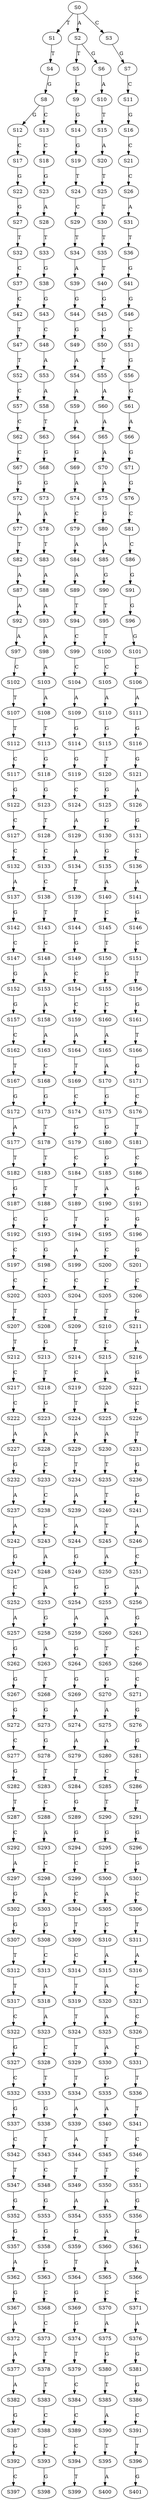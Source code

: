 strict digraph  {
	S0 -> S1 [ label = T ];
	S0 -> S2 [ label = A ];
	S0 -> S3 [ label = C ];
	S1 -> S4 [ label = T ];
	S2 -> S5 [ label = T ];
	S2 -> S6 [ label = G ];
	S3 -> S7 [ label = G ];
	S4 -> S8 [ label = G ];
	S5 -> S9 [ label = G ];
	S6 -> S10 [ label = A ];
	S7 -> S11 [ label = C ];
	S8 -> S12 [ label = G ];
	S8 -> S13 [ label = C ];
	S9 -> S14 [ label = G ];
	S10 -> S15 [ label = T ];
	S11 -> S16 [ label = G ];
	S12 -> S17 [ label = C ];
	S13 -> S18 [ label = C ];
	S14 -> S19 [ label = G ];
	S15 -> S20 [ label = A ];
	S16 -> S21 [ label = C ];
	S17 -> S22 [ label = G ];
	S18 -> S23 [ label = G ];
	S19 -> S24 [ label = T ];
	S20 -> S25 [ label = T ];
	S21 -> S26 [ label = C ];
	S22 -> S27 [ label = G ];
	S23 -> S28 [ label = A ];
	S24 -> S29 [ label = C ];
	S25 -> S30 [ label = T ];
	S26 -> S31 [ label = A ];
	S27 -> S32 [ label = T ];
	S28 -> S33 [ label = T ];
	S29 -> S34 [ label = T ];
	S30 -> S35 [ label = T ];
	S31 -> S36 [ label = T ];
	S32 -> S37 [ label = C ];
	S33 -> S38 [ label = G ];
	S34 -> S39 [ label = A ];
	S35 -> S40 [ label = T ];
	S36 -> S41 [ label = G ];
	S37 -> S42 [ label = C ];
	S38 -> S43 [ label = G ];
	S39 -> S44 [ label = G ];
	S40 -> S45 [ label = G ];
	S41 -> S46 [ label = G ];
	S42 -> S47 [ label = T ];
	S43 -> S48 [ label = C ];
	S44 -> S49 [ label = G ];
	S45 -> S50 [ label = G ];
	S46 -> S51 [ label = C ];
	S47 -> S52 [ label = T ];
	S48 -> S53 [ label = A ];
	S49 -> S54 [ label = A ];
	S50 -> S55 [ label = T ];
	S51 -> S56 [ label = G ];
	S52 -> S57 [ label = C ];
	S53 -> S58 [ label = A ];
	S54 -> S59 [ label = A ];
	S55 -> S60 [ label = A ];
	S56 -> S61 [ label = G ];
	S57 -> S62 [ label = C ];
	S58 -> S63 [ label = T ];
	S59 -> S64 [ label = A ];
	S60 -> S65 [ label = A ];
	S61 -> S66 [ label = A ];
	S62 -> S67 [ label = C ];
	S63 -> S68 [ label = G ];
	S64 -> S69 [ label = G ];
	S65 -> S70 [ label = A ];
	S66 -> S71 [ label = G ];
	S67 -> S72 [ label = G ];
	S68 -> S73 [ label = G ];
	S69 -> S74 [ label = A ];
	S70 -> S75 [ label = A ];
	S71 -> S76 [ label = G ];
	S72 -> S77 [ label = A ];
	S73 -> S78 [ label = A ];
	S74 -> S79 [ label = C ];
	S75 -> S80 [ label = G ];
	S76 -> S81 [ label = C ];
	S77 -> S82 [ label = T ];
	S78 -> S83 [ label = T ];
	S79 -> S84 [ label = A ];
	S80 -> S85 [ label = A ];
	S81 -> S86 [ label = C ];
	S82 -> S87 [ label = A ];
	S83 -> S88 [ label = A ];
	S84 -> S89 [ label = A ];
	S85 -> S90 [ label = G ];
	S86 -> S91 [ label = G ];
	S87 -> S92 [ label = A ];
	S88 -> S93 [ label = A ];
	S89 -> S94 [ label = T ];
	S90 -> S95 [ label = T ];
	S91 -> S96 [ label = G ];
	S92 -> S97 [ label = A ];
	S93 -> S98 [ label = A ];
	S94 -> S99 [ label = C ];
	S95 -> S100 [ label = T ];
	S96 -> S101 [ label = G ];
	S97 -> S102 [ label = C ];
	S98 -> S103 [ label = A ];
	S99 -> S104 [ label = C ];
	S100 -> S105 [ label = C ];
	S101 -> S106 [ label = C ];
	S102 -> S107 [ label = T ];
	S103 -> S108 [ label = A ];
	S104 -> S109 [ label = A ];
	S105 -> S110 [ label = A ];
	S106 -> S111 [ label = A ];
	S107 -> S112 [ label = T ];
	S108 -> S113 [ label = T ];
	S109 -> S114 [ label = G ];
	S110 -> S115 [ label = G ];
	S111 -> S116 [ label = G ];
	S112 -> S117 [ label = C ];
	S113 -> S118 [ label = G ];
	S114 -> S119 [ label = G ];
	S115 -> S120 [ label = T ];
	S116 -> S121 [ label = G ];
	S117 -> S122 [ label = G ];
	S118 -> S123 [ label = G ];
	S119 -> S124 [ label = C ];
	S120 -> S125 [ label = G ];
	S121 -> S126 [ label = A ];
	S122 -> S127 [ label = C ];
	S123 -> S128 [ label = T ];
	S124 -> S129 [ label = A ];
	S125 -> S130 [ label = G ];
	S126 -> S131 [ label = G ];
	S127 -> S132 [ label = C ];
	S128 -> S133 [ label = C ];
	S129 -> S134 [ label = A ];
	S130 -> S135 [ label = G ];
	S131 -> S136 [ label = C ];
	S132 -> S137 [ label = A ];
	S133 -> S138 [ label = C ];
	S134 -> S139 [ label = T ];
	S135 -> S140 [ label = A ];
	S136 -> S141 [ label = A ];
	S137 -> S142 [ label = G ];
	S138 -> S143 [ label = T ];
	S139 -> S144 [ label = T ];
	S140 -> S145 [ label = C ];
	S141 -> S146 [ label = G ];
	S142 -> S147 [ label = C ];
	S143 -> S148 [ label = C ];
	S144 -> S149 [ label = G ];
	S145 -> S150 [ label = T ];
	S146 -> S151 [ label = C ];
	S147 -> S152 [ label = G ];
	S148 -> S153 [ label = A ];
	S149 -> S154 [ label = C ];
	S150 -> S155 [ label = G ];
	S151 -> S156 [ label = T ];
	S152 -> S157 [ label = G ];
	S153 -> S158 [ label = A ];
	S154 -> S159 [ label = C ];
	S155 -> S160 [ label = C ];
	S156 -> S161 [ label = G ];
	S157 -> S162 [ label = C ];
	S158 -> S163 [ label = A ];
	S159 -> S164 [ label = A ];
	S160 -> S165 [ label = A ];
	S161 -> S166 [ label = T ];
	S162 -> S167 [ label = T ];
	S163 -> S168 [ label = C ];
	S164 -> S169 [ label = T ];
	S165 -> S170 [ label = A ];
	S166 -> S171 [ label = G ];
	S167 -> S172 [ label = G ];
	S168 -> S173 [ label = G ];
	S169 -> S174 [ label = C ];
	S170 -> S175 [ label = G ];
	S171 -> S176 [ label = C ];
	S172 -> S177 [ label = A ];
	S173 -> S178 [ label = T ];
	S174 -> S179 [ label = G ];
	S175 -> S180 [ label = G ];
	S176 -> S181 [ label = T ];
	S177 -> S182 [ label = T ];
	S178 -> S183 [ label = T ];
	S179 -> S184 [ label = C ];
	S180 -> S185 [ label = G ];
	S181 -> S186 [ label = C ];
	S182 -> S187 [ label = G ];
	S183 -> S188 [ label = T ];
	S184 -> S189 [ label = T ];
	S185 -> S190 [ label = A ];
	S186 -> S191 [ label = G ];
	S187 -> S192 [ label = C ];
	S188 -> S193 [ label = G ];
	S189 -> S194 [ label = T ];
	S190 -> S195 [ label = G ];
	S191 -> S196 [ label = G ];
	S192 -> S197 [ label = C ];
	S193 -> S198 [ label = G ];
	S194 -> S199 [ label = A ];
	S195 -> S200 [ label = C ];
	S196 -> S201 [ label = G ];
	S197 -> S202 [ label = C ];
	S198 -> S203 [ label = C ];
	S199 -> S204 [ label = C ];
	S200 -> S205 [ label = C ];
	S201 -> S206 [ label = C ];
	S202 -> S207 [ label = T ];
	S203 -> S208 [ label = T ];
	S204 -> S209 [ label = T ];
	S205 -> S210 [ label = T ];
	S206 -> S211 [ label = G ];
	S207 -> S212 [ label = T ];
	S208 -> S213 [ label = G ];
	S209 -> S214 [ label = T ];
	S210 -> S215 [ label = C ];
	S211 -> S216 [ label = A ];
	S212 -> S217 [ label = C ];
	S213 -> S218 [ label = T ];
	S214 -> S219 [ label = C ];
	S215 -> S220 [ label = A ];
	S216 -> S221 [ label = G ];
	S217 -> S222 [ label = C ];
	S218 -> S223 [ label = G ];
	S219 -> S224 [ label = T ];
	S220 -> S225 [ label = A ];
	S221 -> S226 [ label = C ];
	S222 -> S227 [ label = A ];
	S223 -> S228 [ label = A ];
	S224 -> S229 [ label = A ];
	S225 -> S230 [ label = A ];
	S226 -> S231 [ label = T ];
	S227 -> S232 [ label = G ];
	S228 -> S233 [ label = C ];
	S229 -> S234 [ label = T ];
	S230 -> S235 [ label = T ];
	S231 -> S236 [ label = G ];
	S232 -> S237 [ label = A ];
	S233 -> S238 [ label = C ];
	S234 -> S239 [ label = A ];
	S235 -> S240 [ label = T ];
	S236 -> S241 [ label = G ];
	S237 -> S242 [ label = A ];
	S238 -> S243 [ label = C ];
	S239 -> S244 [ label = A ];
	S240 -> S245 [ label = T ];
	S241 -> S246 [ label = A ];
	S242 -> S247 [ label = G ];
	S243 -> S248 [ label = A ];
	S244 -> S249 [ label = G ];
	S245 -> S250 [ label = A ];
	S246 -> S251 [ label = C ];
	S247 -> S252 [ label = C ];
	S248 -> S253 [ label = A ];
	S249 -> S254 [ label = G ];
	S250 -> S255 [ label = G ];
	S251 -> S256 [ label = A ];
	S252 -> S257 [ label = A ];
	S253 -> S258 [ label = G ];
	S254 -> S259 [ label = A ];
	S255 -> S260 [ label = A ];
	S256 -> S261 [ label = G ];
	S257 -> S262 [ label = G ];
	S258 -> S263 [ label = A ];
	S259 -> S264 [ label = G ];
	S260 -> S265 [ label = T ];
	S261 -> S266 [ label = C ];
	S262 -> S267 [ label = G ];
	S263 -> S268 [ label = T ];
	S264 -> S269 [ label = G ];
	S265 -> S270 [ label = G ];
	S266 -> S271 [ label = C ];
	S267 -> S272 [ label = G ];
	S268 -> S273 [ label = G ];
	S269 -> S274 [ label = A ];
	S270 -> S275 [ label = A ];
	S271 -> S276 [ label = G ];
	S272 -> S277 [ label = C ];
	S273 -> S278 [ label = G ];
	S274 -> S279 [ label = A ];
	S275 -> S280 [ label = A ];
	S276 -> S281 [ label = G ];
	S277 -> S282 [ label = G ];
	S278 -> S283 [ label = T ];
	S279 -> S284 [ label = T ];
	S280 -> S285 [ label = C ];
	S281 -> S286 [ label = C ];
	S282 -> S287 [ label = T ];
	S283 -> S288 [ label = C ];
	S284 -> S289 [ label = G ];
	S285 -> S290 [ label = T ];
	S286 -> S291 [ label = T ];
	S287 -> S292 [ label = C ];
	S288 -> S293 [ label = A ];
	S289 -> S294 [ label = G ];
	S290 -> S295 [ label = G ];
	S291 -> S296 [ label = G ];
	S292 -> S297 [ label = A ];
	S293 -> S298 [ label = C ];
	S294 -> S299 [ label = C ];
	S295 -> S300 [ label = C ];
	S296 -> S301 [ label = G ];
	S297 -> S302 [ label = G ];
	S298 -> S303 [ label = A ];
	S299 -> S304 [ label = C ];
	S300 -> S305 [ label = A ];
	S301 -> S306 [ label = C ];
	S302 -> S307 [ label = G ];
	S303 -> S308 [ label = G ];
	S304 -> S309 [ label = T ];
	S305 -> S310 [ label = C ];
	S306 -> S311 [ label = T ];
	S307 -> S312 [ label = T ];
	S308 -> S313 [ label = C ];
	S309 -> S314 [ label = C ];
	S310 -> S315 [ label = A ];
	S311 -> S316 [ label = A ];
	S312 -> S317 [ label = T ];
	S313 -> S318 [ label = A ];
	S314 -> S319 [ label = T ];
	S315 -> S320 [ label = A ];
	S316 -> S321 [ label = C ];
	S317 -> S322 [ label = C ];
	S318 -> S323 [ label = A ];
	S319 -> S324 [ label = T ];
	S320 -> S325 [ label = A ];
	S321 -> S326 [ label = C ];
	S322 -> S327 [ label = G ];
	S323 -> S328 [ label = C ];
	S324 -> S329 [ label = T ];
	S325 -> S330 [ label = A ];
	S326 -> S331 [ label = C ];
	S327 -> S332 [ label = C ];
	S328 -> S333 [ label = T ];
	S329 -> S334 [ label = T ];
	S330 -> S335 [ label = G ];
	S331 -> S336 [ label = T ];
	S332 -> S337 [ label = G ];
	S333 -> S338 [ label = G ];
	S334 -> S339 [ label = A ];
	S335 -> S340 [ label = A ];
	S336 -> S341 [ label = T ];
	S337 -> S342 [ label = C ];
	S338 -> S343 [ label = T ];
	S339 -> S344 [ label = A ];
	S340 -> S345 [ label = T ];
	S341 -> S346 [ label = C ];
	S342 -> S347 [ label = T ];
	S343 -> S348 [ label = C ];
	S344 -> S349 [ label = T ];
	S345 -> S350 [ label = T ];
	S346 -> S351 [ label = C ];
	S347 -> S352 [ label = G ];
	S348 -> S353 [ label = G ];
	S349 -> S354 [ label = A ];
	S350 -> S355 [ label = A ];
	S351 -> S356 [ label = G ];
	S352 -> S357 [ label = G ];
	S353 -> S358 [ label = G ];
	S354 -> S359 [ label = G ];
	S355 -> S360 [ label = A ];
	S356 -> S361 [ label = G ];
	S357 -> S362 [ label = A ];
	S358 -> S363 [ label = G ];
	S359 -> S364 [ label = T ];
	S360 -> S365 [ label = A ];
	S361 -> S366 [ label = A ];
	S362 -> S367 [ label = G ];
	S363 -> S368 [ label = C ];
	S364 -> S369 [ label = G ];
	S365 -> S370 [ label = C ];
	S366 -> S371 [ label = C ];
	S367 -> S372 [ label = A ];
	S368 -> S373 [ label = C ];
	S369 -> S374 [ label = G ];
	S370 -> S375 [ label = A ];
	S371 -> S376 [ label = A ];
	S372 -> S377 [ label = A ];
	S373 -> S378 [ label = T ];
	S374 -> S379 [ label = T ];
	S375 -> S380 [ label = G ];
	S376 -> S381 [ label = G ];
	S377 -> S382 [ label = A ];
	S378 -> S383 [ label = T ];
	S379 -> S384 [ label = C ];
	S380 -> S385 [ label = T ];
	S381 -> S386 [ label = G ];
	S382 -> S387 [ label = G ];
	S383 -> S388 [ label = C ];
	S384 -> S389 [ label = C ];
	S385 -> S390 [ label = A ];
	S386 -> S391 [ label = C ];
	S387 -> S392 [ label = G ];
	S388 -> S393 [ label = C ];
	S389 -> S394 [ label = C ];
	S390 -> S395 [ label = T ];
	S391 -> S396 [ label = T ];
	S392 -> S397 [ label = C ];
	S393 -> S398 [ label = G ];
	S394 -> S399 [ label = T ];
	S395 -> S400 [ label = A ];
	S396 -> S401 [ label = G ];
}
